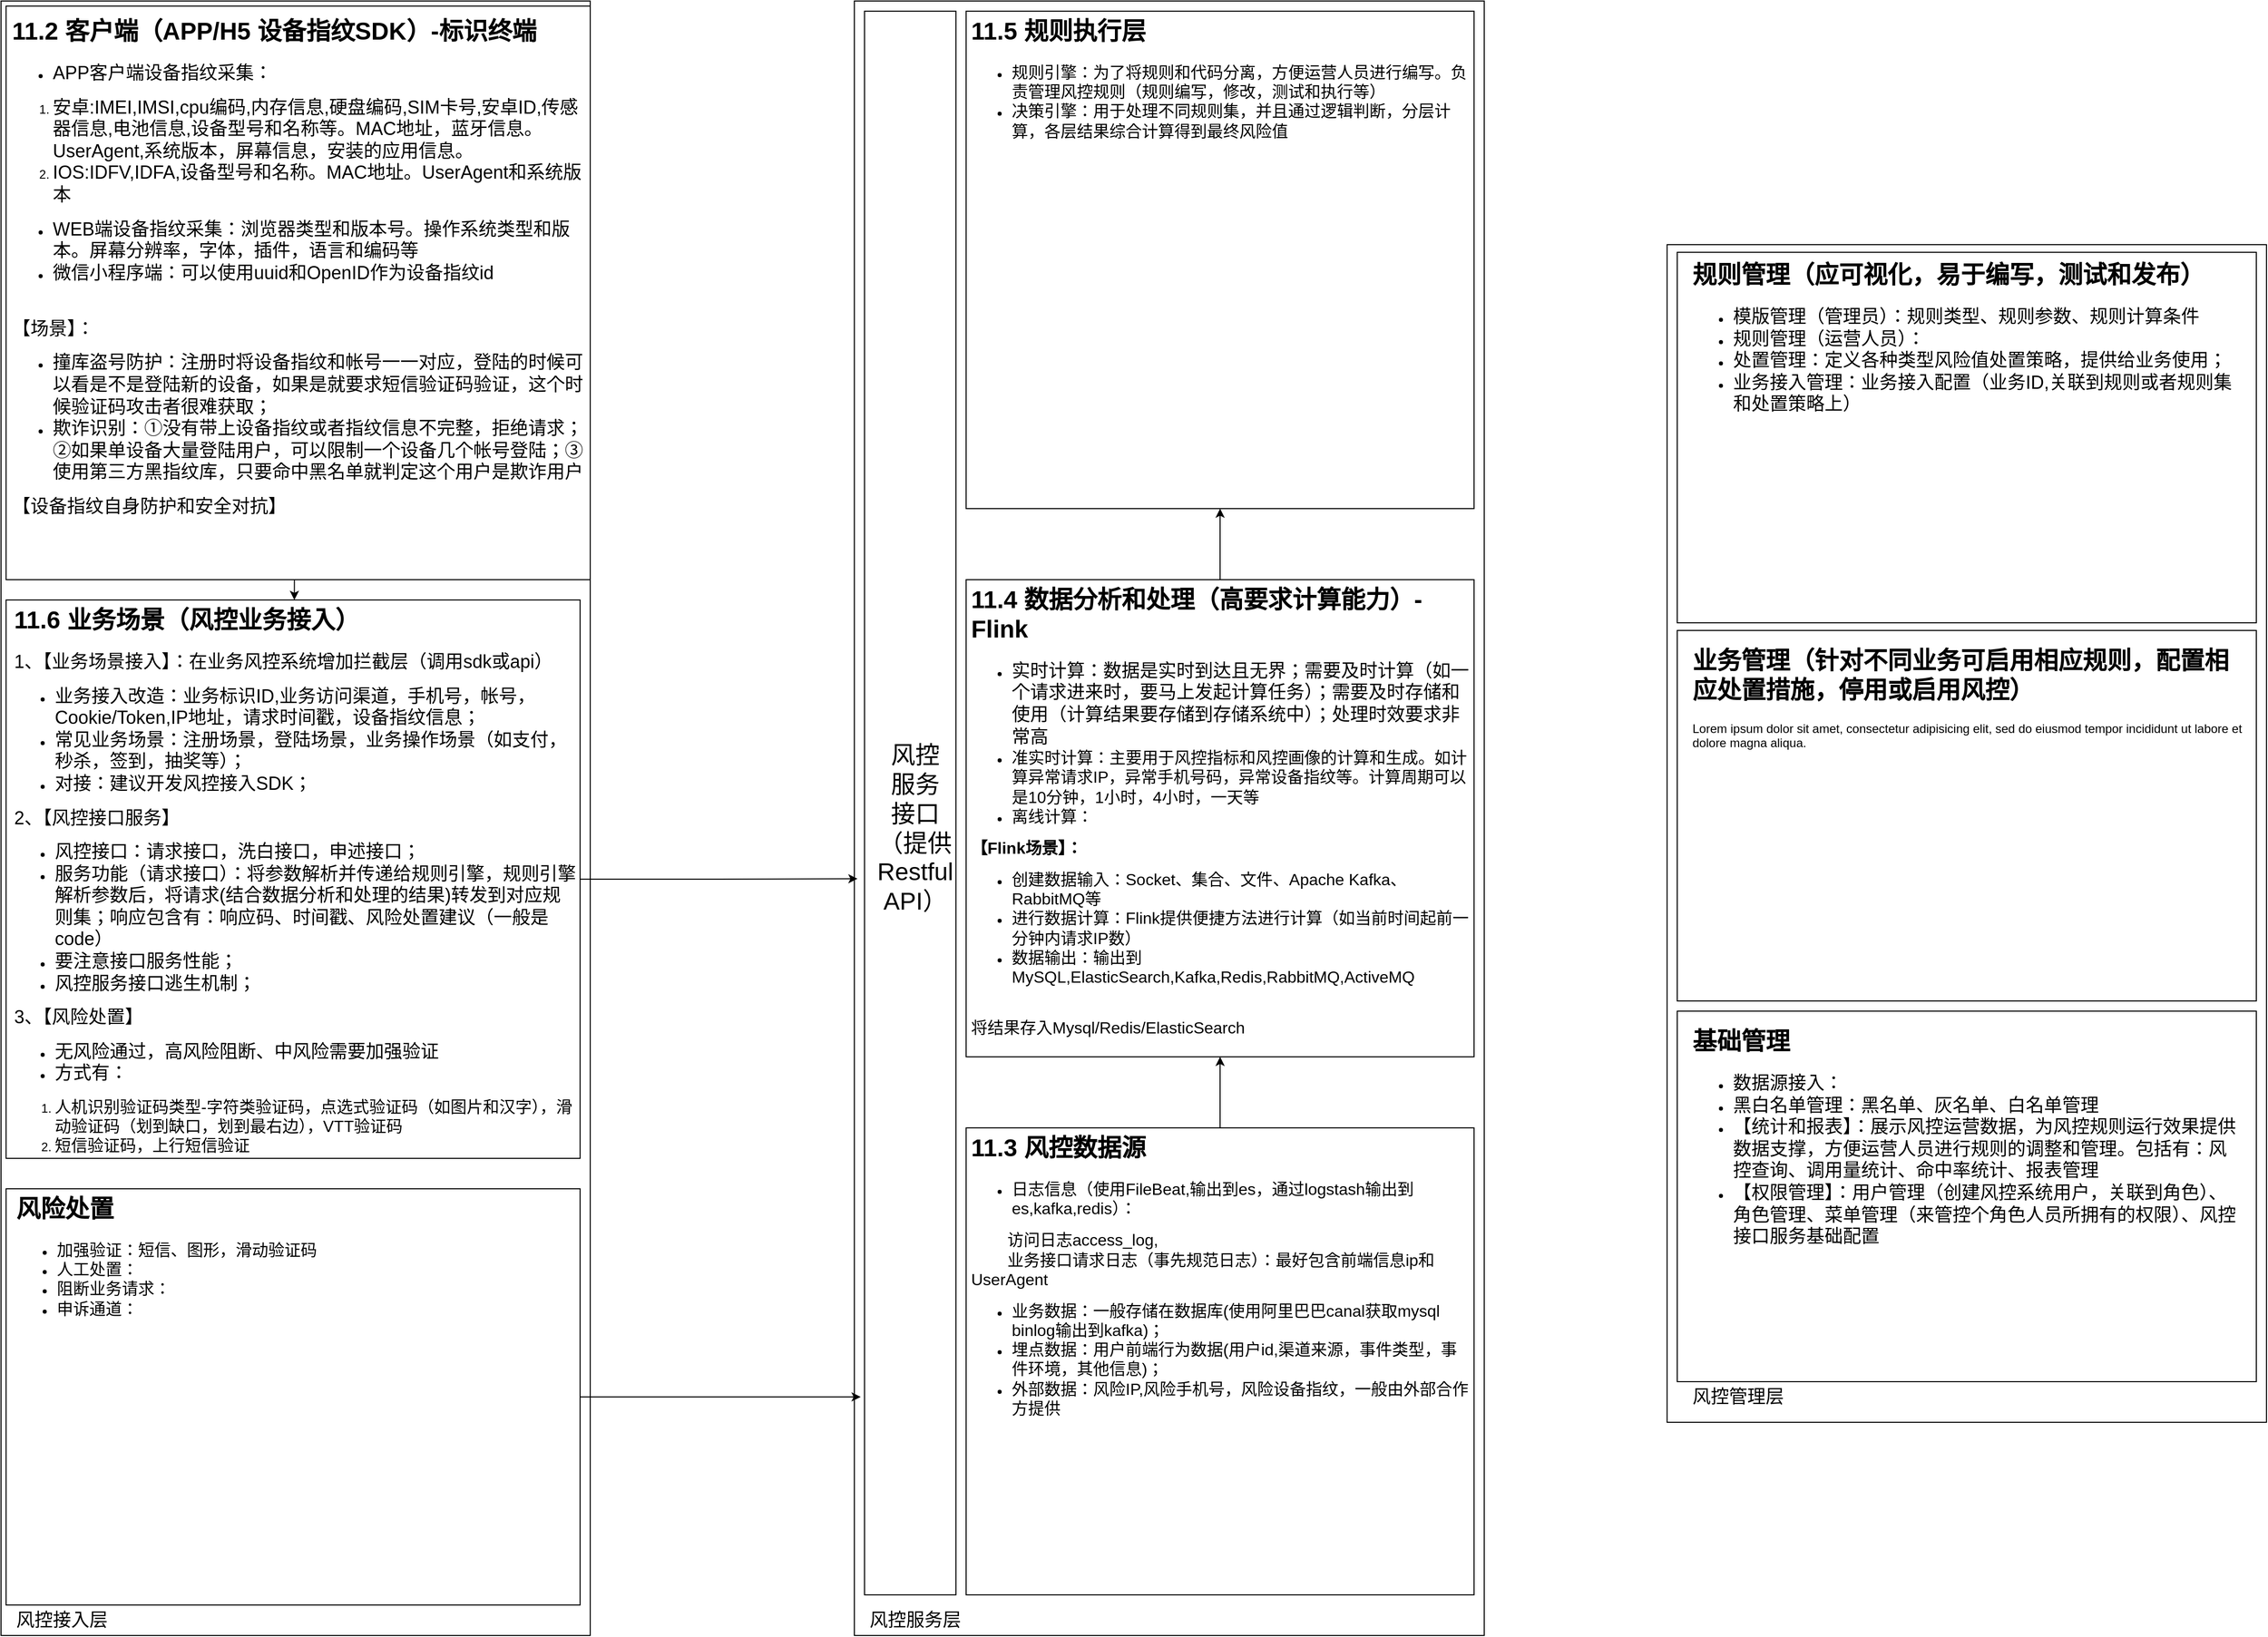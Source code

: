 <mxfile version="23.1.1" type="github" pages="3">
  <diagram name="11.1 风控系统架构" id="XMnR2HnNRaRxLVpBdGDN">
    <mxGraphModel dx="1120" dy="468" grid="1" gridSize="10" guides="1" tooltips="1" connect="1" arrows="1" fold="1" page="1" pageScale="2" pageWidth="1169" pageHeight="827" math="0" shadow="0">
      <root>
        <mxCell id="0" />
        <mxCell id="1" parent="0" />
        <mxCell id="suniY4hi-ckUv4VBZ5T7-12" value="" style="rounded=0;whiteSpace=wrap;html=1;" parent="1" vertex="1">
          <mxGeometry x="20" y="40" width="580" height="1610" as="geometry" />
        </mxCell>
        <mxCell id="suniY4hi-ckUv4VBZ5T7-13" value="" style="rounded=0;whiteSpace=wrap;html=1;" parent="1" vertex="1">
          <mxGeometry x="860" y="40" width="620" height="1610" as="geometry" />
        </mxCell>
        <mxCell id="suniY4hi-ckUv4VBZ5T7-14" value="" style="rounded=0;whiteSpace=wrap;html=1;" parent="1" vertex="1">
          <mxGeometry x="1660" y="280" width="590" height="1160" as="geometry" />
        </mxCell>
        <mxCell id="suniY4hi-ckUv4VBZ5T7-15" value="&lt;span style=&quot;font-size: 18px;&quot;&gt;风控接入层&lt;/span&gt;" style="text;html=1;strokeColor=none;fillColor=none;align=center;verticalAlign=middle;whiteSpace=wrap;rounded=0;" parent="1" vertex="1">
          <mxGeometry x="20" y="1620" width="120" height="30" as="geometry" />
        </mxCell>
        <mxCell id="suniY4hi-ckUv4VBZ5T7-19" value="&lt;span style=&quot;font-size: 18px;&quot;&gt;风控管理层&lt;/span&gt;" style="text;html=1;strokeColor=none;fillColor=none;align=center;verticalAlign=middle;whiteSpace=wrap;rounded=0;" parent="1" vertex="1">
          <mxGeometry x="1670" y="1400" width="120" height="30" as="geometry" />
        </mxCell>
        <mxCell id="suniY4hi-ckUv4VBZ5T7-20" value="&lt;span style=&quot;font-size: 18px;&quot;&gt;风控服务层&lt;/span&gt;" style="text;html=1;strokeColor=none;fillColor=none;align=center;verticalAlign=middle;whiteSpace=wrap;rounded=0;" parent="1" vertex="1">
          <mxGeometry x="860" y="1620" width="120" height="30" as="geometry" />
        </mxCell>
        <mxCell id="suniY4hi-ckUv4VBZ5T7-23" value="" style="verticalLabelPosition=bottom;verticalAlign=top;html=1;shape=mxgraph.basic.rect;fillColor2=none;strokeWidth=1;size=20;indent=5;" parent="1" vertex="1">
          <mxGeometry x="870" y="50" width="90" height="1560" as="geometry" />
        </mxCell>
        <mxCell id="suniY4hi-ckUv4VBZ5T7-25" value="&lt;font style=&quot;font-size: 24px;&quot;&gt;风控&lt;br&gt;服务&lt;br&gt;接口（提供Restful API）&lt;/font&gt;" style="text;html=1;strokeColor=none;fillColor=none;align=center;verticalAlign=middle;whiteSpace=wrap;rounded=0;" parent="1" vertex="1">
          <mxGeometry x="890" y="840" width="60" height="30" as="geometry" />
        </mxCell>
        <mxCell id="suniY4hi-ckUv4VBZ5T7-26" value="" style="verticalLabelPosition=bottom;verticalAlign=top;html=1;shape=mxgraph.basic.rect;fillColor2=none;strokeWidth=1;size=20;indent=5;" parent="1" vertex="1">
          <mxGeometry x="970" y="1150" width="500" height="460" as="geometry" />
        </mxCell>
        <mxCell id="9OfGcog4DmEIdkGzpw0e-11" style="edgeStyle=orthogonalEdgeStyle;rounded=0;orthogonalLoop=1;jettySize=auto;html=1;exitX=0.5;exitY=0;exitDx=0;exitDy=0;entryX=0.5;entryY=1;entryDx=0;entryDy=0;" parent="1" source="suniY4hi-ckUv4VBZ5T7-27" target="suniY4hi-ckUv4VBZ5T7-29" edge="1">
          <mxGeometry relative="1" as="geometry" />
        </mxCell>
        <mxCell id="suniY4hi-ckUv4VBZ5T7-27" value="&lt;h1&gt;11.3 风控数据源&lt;/h1&gt;&lt;p&gt;&lt;/p&gt;&lt;ul&gt;&lt;li&gt;&lt;font size=&quot;3&quot;&gt;日志信息（使用FileBeat,输出到es，通过logstash输出到es,kafka,redis）：&lt;/font&gt;&lt;/li&gt;&lt;/ul&gt;&lt;span style=&quot;font-size: medium; background-color: initial;&quot;&gt;&lt;span style=&quot;white-space: pre;&quot;&gt;&#x9;&lt;/span&gt;访问日志access_log,&lt;/span&gt;&lt;br&gt;&lt;span style=&quot;font-size: medium; background-color: initial;&quot;&gt;&lt;span style=&quot;white-space: pre;&quot;&gt;&#x9;&lt;/span&gt;业务接口请求日志（事先规范日志）：最好包含前端信息ip和UserAgent&lt;/span&gt;&lt;br&gt;&lt;ul&gt;&lt;li&gt;&lt;font size=&quot;3&quot;&gt;业务数据：一般存储在数据库(使用阿里巴巴canal获取mysql binlog输出到kafka)；&lt;/font&gt;&lt;/li&gt;&lt;li&gt;&lt;font size=&quot;3&quot;&gt;埋点数据：用户前端行为数据(用户id,渠道来源，事件类型，事件环境，其他信息)；&lt;/font&gt;&lt;/li&gt;&lt;li&gt;&lt;font size=&quot;3&quot;&gt;外部数据：风险IP,风险手机号，风险设备指纹，一般由外部合作方提供&lt;/font&gt;&lt;/li&gt;&lt;/ul&gt;&lt;p&gt;&lt;/p&gt;&lt;p&gt;&lt;font size=&quot;3&quot;&gt;&lt;br&gt;&lt;/font&gt;&lt;/p&gt;" style="text;html=1;strokeColor=none;fillColor=none;spacing=5;spacingTop=-20;whiteSpace=wrap;overflow=hidden;rounded=0;" parent="1" vertex="1">
          <mxGeometry x="970" y="1150" width="500" height="460" as="geometry" />
        </mxCell>
        <mxCell id="suniY4hi-ckUv4VBZ5T7-28" value="" style="verticalLabelPosition=bottom;verticalAlign=top;html=1;shape=mxgraph.basic.rect;fillColor2=none;strokeWidth=1;size=20;indent=5;" parent="1" vertex="1">
          <mxGeometry x="970" y="610" width="500" height="470" as="geometry" />
        </mxCell>
        <mxCell id="9OfGcog4DmEIdkGzpw0e-14" style="edgeStyle=orthogonalEdgeStyle;rounded=0;orthogonalLoop=1;jettySize=auto;html=1;exitX=0.5;exitY=0;exitDx=0;exitDy=0;entryX=0.5;entryY=1;entryDx=0;entryDy=0;" parent="1" source="suniY4hi-ckUv4VBZ5T7-29" target="suniY4hi-ckUv4VBZ5T7-31" edge="1">
          <mxGeometry relative="1" as="geometry" />
        </mxCell>
        <mxCell id="suniY4hi-ckUv4VBZ5T7-29" value="&lt;h1&gt;11.4 数据分析和处理（高要求计算能力）-Flink&lt;/h1&gt;&lt;p&gt;&lt;/p&gt;&lt;ul&gt;&lt;li&gt;&lt;font style=&quot;font-size: 18px;&quot;&gt;实时计算：数据是实时到达且无界；需要及时计算（如一个请求进来时，要马上发起计算任务）；需要及时存储和使用（计算结果要存储到存储系统中）；处理时效要求非常高&lt;/font&gt;&lt;/li&gt;&lt;li&gt;&lt;font size=&quot;3&quot;&gt;准实时计算：主要用于风控指标和风控画像的计算和生成。如计算异常请求IP，异常手机号码，异常设备指纹等。计算周期可以是10分钟，1小时，4小时，一天等&lt;/font&gt;&lt;/li&gt;&lt;li&gt;&lt;font size=&quot;3&quot;&gt;离线计算：&lt;/font&gt;&lt;/li&gt;&lt;/ul&gt;&lt;div&gt;&lt;font size=&quot;3&quot;&gt;&lt;b&gt;【Flink场景】：&lt;/b&gt;&lt;/font&gt;&lt;/div&gt;&lt;div&gt;&lt;ul&gt;&lt;li&gt;&lt;font size=&quot;3&quot;&gt;创建数据输入：Socket、集合、文件、Apache Kafka、RabbitMQ等&lt;/font&gt;&lt;/li&gt;&lt;li&gt;&lt;font size=&quot;3&quot;&gt;进行数据计算：Flink提供便捷方法进行计算（如当前时间起前一分钟内请求IP数）&lt;/font&gt;&lt;/li&gt;&lt;li&gt;&lt;font size=&quot;3&quot;&gt;数据输出：输出到MySQL,ElasticSearch,Kafka,Redis,RabbitMQ,ActiveMQ&lt;/font&gt;&lt;/li&gt;&lt;/ul&gt;&lt;/div&gt;&lt;div&gt;&lt;font size=&quot;3&quot;&gt;&lt;br&gt;&lt;/font&gt;&lt;/div&gt;&lt;div&gt;&lt;font size=&quot;3&quot;&gt;将结果存入Mysql/Redis/ElasticSearch&lt;/font&gt;&lt;/div&gt;&lt;p&gt;&lt;/p&gt;" style="text;html=1;strokeColor=none;fillColor=none;spacing=5;spacingTop=-20;whiteSpace=wrap;overflow=hidden;rounded=0;" parent="1" vertex="1">
          <mxGeometry x="970" y="610" width="500" height="470" as="geometry" />
        </mxCell>
        <mxCell id="suniY4hi-ckUv4VBZ5T7-30" value="" style="verticalLabelPosition=bottom;verticalAlign=top;html=1;shape=mxgraph.basic.rect;fillColor2=none;strokeWidth=1;size=20;indent=5;" parent="1" vertex="1">
          <mxGeometry x="970" y="50" width="500" height="490" as="geometry" />
        </mxCell>
        <mxCell id="suniY4hi-ckUv4VBZ5T7-31" value="&lt;h1&gt;11.5 规则执行层&lt;/h1&gt;&lt;p&gt;&lt;/p&gt;&lt;ul&gt;&lt;li&gt;&lt;font size=&quot;3&quot;&gt;规则引擎：为了将规则和代码分离，方便运营人员进行编写。负责管理风控规则（规则编写，修改，测试和执行等）&lt;/font&gt;&lt;/li&gt;&lt;li&gt;&lt;font size=&quot;3&quot;&gt;决策引擎：用于处理不同规则集，并且通过逻辑判断，分层计算，各层结果综合计算得到最终风险值&lt;/font&gt;&lt;/li&gt;&lt;/ul&gt;&lt;p&gt;&lt;/p&gt;" style="text;html=1;strokeColor=none;fillColor=none;spacing=5;spacingTop=-20;whiteSpace=wrap;overflow=hidden;rounded=0;" parent="1" vertex="1">
          <mxGeometry x="970" y="50" width="500" height="490" as="geometry" />
        </mxCell>
        <mxCell id="suniY4hi-ckUv4VBZ5T7-32" value="" style="verticalLabelPosition=bottom;verticalAlign=top;html=1;shape=mxgraph.basic.rect;fillColor2=none;strokeWidth=1;size=20;indent=5;" parent="1" vertex="1">
          <mxGeometry x="25" y="45" width="575" height="565" as="geometry" />
        </mxCell>
        <mxCell id="9OfGcog4DmEIdkGzpw0e-5" style="edgeStyle=orthogonalEdgeStyle;rounded=0;orthogonalLoop=1;jettySize=auto;html=1;exitX=0.5;exitY=1;exitDx=0;exitDy=0;entryX=0.5;entryY=0;entryDx=0;entryDy=0;" parent="1" source="suniY4hi-ckUv4VBZ5T7-34" target="suniY4hi-ckUv4VBZ5T7-39" edge="1">
          <mxGeometry relative="1" as="geometry" />
        </mxCell>
        <mxCell id="suniY4hi-ckUv4VBZ5T7-34" value="&lt;h1&gt;11.2 客户端（APP/H5 设备指纹SDK）-标识终端&lt;/h1&gt;&lt;p&gt;&lt;/p&gt;&lt;ul&gt;&lt;li&gt;&lt;font style=&quot;font-size: 18px;&quot;&gt;APP客户端设备指纹采集：&lt;/font&gt;&lt;/li&gt;&lt;/ul&gt;&lt;ol&gt;&lt;li&gt;&lt;span style=&quot;font-size: 18px;&quot;&gt;安卓:IMEI,IMSI,cpu编码,内存信息,硬盘编码,SIM卡号,安卓ID,传感器信息,电池信息,设备型号和名称等。MAC地址，蓝牙信息。UserAgent,系统版本，屏幕信息，安装的应用信息。&lt;/span&gt;&lt;/li&gt;&lt;li&gt;&lt;span style=&quot;font-size: 18px;&quot;&gt;IOS:IDFV,IDFA,设备型号和名称。MAC地址。UserAgent和系统版本&lt;/span&gt;&lt;/li&gt;&lt;/ol&gt;&lt;ul&gt;&lt;li&gt;&lt;font style=&quot;font-size: 18px;&quot;&gt;WEB端设备指纹采集：浏览器类型和版本号。操作系统类型和版本。屏幕分辨率，字体，插件，语言和编码等&lt;/font&gt;&lt;/li&gt;&lt;li&gt;&lt;font style=&quot;font-size: 18px;&quot;&gt;微信小程序端：可以使用uuid和OpenID作为设备指纹id&lt;/font&gt;&lt;/li&gt;&lt;/ul&gt;&lt;div&gt;&lt;span style=&quot;font-size: 18px;&quot;&gt;&lt;br&gt;&lt;/span&gt;&lt;/div&gt;&lt;div&gt;&lt;span style=&quot;font-size: 18px;&quot;&gt;【场景】：&lt;/span&gt;&lt;/div&gt;&lt;div&gt;&lt;ul&gt;&lt;li&gt;&lt;span style=&quot;font-size: 18px;&quot;&gt;撞库盗号防护：注册时将设备指纹和帐号一一对应，登陆的时候可以看是不是登陆新的设备，如果是就要求短信验证码验证，这个时候验证码攻击者很难获取；&lt;/span&gt;&lt;/li&gt;&lt;li&gt;&lt;span style=&quot;font-size: 18px;&quot;&gt;欺诈识别：①没有带上设备指纹或者指纹信息不完整，拒绝请求；②如果单设备大量登陆用户，可以限制一个设备几个帐号登陆；③使用第三方黑指纹库，只要命中黑名单就判定这个用户是欺诈用户&lt;/span&gt;&lt;/li&gt;&lt;/ul&gt;&lt;/div&gt;&lt;p&gt;&lt;/p&gt;&lt;p&gt;&lt;font style=&quot;font-size: 18px;&quot;&gt;【设备指纹自身防护和安全&lt;/font&gt;&lt;span style=&quot;font-size: 18px; background-color: initial;&quot;&gt;对抗】&lt;/span&gt;&lt;/p&gt;" style="text;html=1;strokeColor=none;fillColor=none;spacing=5;spacingTop=-20;whiteSpace=wrap;overflow=hidden;rounded=0;" parent="1" vertex="1">
          <mxGeometry x="26.25" y="50" width="573.75" height="560" as="geometry" />
        </mxCell>
        <mxCell id="suniY4hi-ckUv4VBZ5T7-36" value="" style="verticalLabelPosition=bottom;verticalAlign=top;html=1;shape=mxgraph.basic.rect;fillColor2=none;strokeWidth=1;size=20;indent=5;" parent="1" vertex="1">
          <mxGeometry x="25" y="630" width="565" height="550" as="geometry" />
        </mxCell>
        <mxCell id="suniY4hi-ckUv4VBZ5T7-37" value="" style="verticalLabelPosition=bottom;verticalAlign=top;html=1;shape=mxgraph.basic.rect;fillColor2=none;strokeWidth=1;size=20;indent=5;" parent="1" vertex="1">
          <mxGeometry x="25" y="1210" width="565" height="410" as="geometry" />
        </mxCell>
        <mxCell id="suniY4hi-ckUv4VBZ5T7-39" value="&lt;h1&gt;11.6 业务场景（风控业务接入）&lt;/h1&gt;&lt;p&gt;&lt;font style=&quot;font-size: 18px;&quot;&gt;1、【业务场景接入】：在业务风控系统增加拦截层（调用sdk或api）&lt;/font&gt;&lt;/p&gt;&lt;p&gt;&lt;/p&gt;&lt;ul&gt;&lt;li&gt;&lt;span style=&quot;font-size: 18px;&quot;&gt;业务接入改造：业务标识ID,业务访问渠道，手机号，帐号，Cookie/Token,IP地址，请求时间戳，设备指纹信息；&lt;/span&gt;&lt;/li&gt;&lt;li&gt;&lt;span style=&quot;font-size: 18px;&quot;&gt;常见业务场景：注册场景，登陆场景，业务操作场景（如支付，秒杀，签到，抽奖等）；&lt;/span&gt;&lt;/li&gt;&lt;li&gt;&lt;span style=&quot;font-size: 18px;&quot;&gt;对接：建议开发风控接入SDK；&lt;/span&gt;&lt;/li&gt;&lt;/ul&gt;&lt;div&gt;&lt;span style=&quot;font-size: 18px;&quot;&gt;2、【风控接口服务】&lt;/span&gt;&lt;/div&gt;&lt;ul&gt;&lt;li&gt;&lt;span style=&quot;font-size: 18px;&quot;&gt;风控接口：请求接口，洗白接口，申述接口；&lt;/span&gt;&lt;/li&gt;&lt;li&gt;&lt;span style=&quot;font-size: 18px;&quot;&gt;服务功能（请求接口）：将参数解析并传递给规则引擎，规则引擎解析参数后，将请求(结合数据分析和处理的结果)转发到对应规则集；响应包含有：响应码、时间戳、风险处置建议（一般是code）&lt;/span&gt;&lt;/li&gt;&lt;li&gt;&lt;font style=&quot;font-size: 18px;&quot;&gt;要注意接口服务性能；&lt;/font&gt;&lt;/li&gt;&lt;li&gt;&lt;span style=&quot;font-size: 18px;&quot;&gt;风控服务接口逃生机制；&lt;/span&gt;&lt;/li&gt;&lt;/ul&gt;&lt;div&gt;&lt;span style=&quot;font-size: 18px;&quot;&gt;3、【风险处置】&lt;/span&gt;&lt;/div&gt;&lt;div&gt;&lt;ul&gt;&lt;li&gt;&lt;font style=&quot;font-size: 18px;&quot;&gt;无风险通过，高风险阻断、中风险需要加强验证&lt;/font&gt;&lt;br&gt;&lt;/li&gt;&lt;li&gt;&lt;font style=&quot;font-size: 18px;&quot;&gt;方式有：&lt;/font&gt;&lt;/li&gt;&lt;/ul&gt;&lt;ol&gt;&lt;li&gt;&lt;span style=&quot;background-color: initial;&quot;&gt;&lt;font size=&quot;3&quot;&gt;人机识别验证码类型-字符类验证码，点选式验证码（如图片和汉字），滑动验证码（划到缺口，划到最右边），VTT验证码&lt;/font&gt;&lt;/span&gt;&lt;/li&gt;&lt;li&gt;&lt;span style=&quot;background-color: initial;&quot;&gt;&lt;font size=&quot;3&quot;&gt;短信验证码，上行短信验证&lt;/font&gt;&lt;br&gt;&lt;/span&gt;&lt;/li&gt;&lt;/ol&gt;&lt;/div&gt;&lt;p&gt;&lt;/p&gt;" style="text;html=1;strokeColor=none;fillColor=none;spacing=5;spacingTop=-20;whiteSpace=wrap;overflow=hidden;rounded=0;" parent="1" vertex="1">
          <mxGeometry x="27.5" y="630" width="562.5" height="550" as="geometry" />
        </mxCell>
        <mxCell id="suniY4hi-ckUv4VBZ5T7-40" value="&lt;h1&gt;风险处置&lt;/h1&gt;&lt;p&gt;&lt;/p&gt;&lt;ul&gt;&lt;li&gt;&lt;font size=&quot;3&quot;&gt;加强验证：短信、图形，滑动验证码&lt;/font&gt;&lt;/li&gt;&lt;li&gt;&lt;font size=&quot;3&quot;&gt;人工处置：&lt;/font&gt;&lt;/li&gt;&lt;li&gt;&lt;font size=&quot;3&quot;&gt;阻断业务请求：&lt;/font&gt;&lt;/li&gt;&lt;li&gt;&lt;font size=&quot;3&quot;&gt;申诉通道：&lt;/font&gt;&lt;/li&gt;&lt;/ul&gt;&lt;p&gt;&lt;/p&gt;" style="text;html=1;strokeColor=none;fillColor=none;spacing=5;spacingTop=-20;whiteSpace=wrap;overflow=hidden;rounded=0;" parent="1" vertex="1">
          <mxGeometry x="30" y="1210" width="560" height="410" as="geometry" />
        </mxCell>
        <mxCell id="suniY4hi-ckUv4VBZ5T7-44" value="" style="verticalLabelPosition=bottom;verticalAlign=top;html=1;shape=mxgraph.basic.rect;fillColor2=none;strokeWidth=1;size=20;indent=5;" parent="1" vertex="1">
          <mxGeometry x="1670" y="287.5" width="570" height="365" as="geometry" />
        </mxCell>
        <mxCell id="suniY4hi-ckUv4VBZ5T7-45" value="" style="verticalLabelPosition=bottom;verticalAlign=top;html=1;shape=mxgraph.basic.rect;fillColor2=none;strokeWidth=1;size=20;indent=5;" parent="1" vertex="1">
          <mxGeometry x="1670" y="660" width="570" height="365" as="geometry" />
        </mxCell>
        <mxCell id="suniY4hi-ckUv4VBZ5T7-46" value="" style="verticalLabelPosition=bottom;verticalAlign=top;html=1;shape=mxgraph.basic.rect;fillColor2=none;strokeWidth=1;size=20;indent=5;" parent="1" vertex="1">
          <mxGeometry x="1670" y="1035" width="570" height="365" as="geometry" />
        </mxCell>
        <mxCell id="suniY4hi-ckUv4VBZ5T7-47" value="&lt;h1&gt;规则管理（应可视化，易于编写，测试和发布）&lt;/h1&gt;&lt;p&gt;&lt;/p&gt;&lt;ul&gt;&lt;li&gt;&lt;font style=&quot;font-size: 18px;&quot;&gt;模版管理（管理员）：规则类型、规则参数、规则计算条件&lt;/font&gt;&lt;/li&gt;&lt;li&gt;&lt;font style=&quot;font-size: 18px;&quot;&gt;规则管理（运营人员）：&lt;/font&gt;&lt;/li&gt;&lt;li&gt;&lt;font style=&quot;font-size: 18px;&quot;&gt;处置管理：定义各种类型风险值处置策略，提供给业务使用；&lt;/font&gt;&lt;/li&gt;&lt;li&gt;&lt;font style=&quot;font-size: 18px;&quot;&gt;业务接入管理：业务接入配置（业务ID,关联到规则或者规则集和处置策略上）&lt;/font&gt;&lt;/li&gt;&lt;/ul&gt;&lt;p&gt;&lt;/p&gt;" style="text;html=1;strokeColor=none;fillColor=none;spacing=5;spacingTop=-20;whiteSpace=wrap;overflow=hidden;rounded=0;" parent="1" vertex="1">
          <mxGeometry x="1680" y="290" width="550" height="350" as="geometry" />
        </mxCell>
        <mxCell id="suniY4hi-ckUv4VBZ5T7-48" value="&lt;h1&gt;业务管理（针对不同业务可启用相应规则，配置相应处置措施，停用或启用风控）&lt;/h1&gt;&lt;p&gt;Lorem ipsum dolor sit amet, consectetur adipisicing elit, sed do eiusmod tempor incididunt ut labore et dolore magna aliqua.&lt;/p&gt;" style="text;html=1;strokeColor=none;fillColor=none;spacing=5;spacingTop=-20;whiteSpace=wrap;overflow=hidden;rounded=0;" parent="1" vertex="1">
          <mxGeometry x="1680" y="670" width="550" height="340" as="geometry" />
        </mxCell>
        <mxCell id="suniY4hi-ckUv4VBZ5T7-49" value="&lt;h1&gt;基础管理&lt;/h1&gt;&lt;p&gt;&lt;/p&gt;&lt;ul&gt;&lt;li&gt;&lt;font style=&quot;font-size: 18px;&quot;&gt;数据源接入：&lt;/font&gt;&lt;/li&gt;&lt;li&gt;&lt;font style=&quot;font-size: 18px;&quot;&gt;黑白名单管理：黑名单、灰名单、白名单管理&lt;/font&gt;&lt;/li&gt;&lt;li&gt;&lt;font style=&quot;font-size: 18px;&quot;&gt;【统计和报表】：展示风控运营数据，为风控规则运行效果提供数据支撑，方便运营人员进行规则的调整和管理。包括有：风控查询、调用量统计、命中率统计、报表管理&lt;/font&gt;&lt;/li&gt;&lt;li&gt;&lt;font style=&quot;font-size: 18px;&quot;&gt;【权限管理】：用户管理（创建风控系统用户，关联到角色）、角色管理、菜单管理（来管控个角色人员所拥有的权限）、风控接口服务基础配置&lt;/font&gt;&lt;/li&gt;&lt;/ul&gt;&lt;p&gt;&lt;/p&gt;" style="text;html=1;strokeColor=none;fillColor=none;spacing=5;spacingTop=-20;whiteSpace=wrap;overflow=hidden;rounded=0;" parent="1" vertex="1">
          <mxGeometry x="1680" y="1045" width="550" height="345" as="geometry" />
        </mxCell>
        <mxCell id="9OfGcog4DmEIdkGzpw0e-10" style="edgeStyle=orthogonalEdgeStyle;rounded=0;orthogonalLoop=1;jettySize=auto;html=1;exitX=1;exitY=0.5;exitDx=0;exitDy=0;entryX=-0.042;entryY=0.875;entryDx=0;entryDy=0;entryPerimeter=0;" parent="1" source="suniY4hi-ckUv4VBZ5T7-40" target="suniY4hi-ckUv4VBZ5T7-23" edge="1">
          <mxGeometry relative="1" as="geometry" />
        </mxCell>
        <mxCell id="umbqmuaTihPOPtH95g4i-1" style="edgeStyle=orthogonalEdgeStyle;rounded=0;orthogonalLoop=1;jettySize=auto;html=1;exitX=1;exitY=0.5;exitDx=0;exitDy=0;entryX=0.005;entryY=0.537;entryDx=0;entryDy=0;entryPerimeter=0;" parent="1" source="suniY4hi-ckUv4VBZ5T7-39" target="suniY4hi-ckUv4VBZ5T7-13" edge="1">
          <mxGeometry relative="1" as="geometry" />
        </mxCell>
      </root>
    </mxGraphModel>
  </diagram>
  <diagram id="wzcSj5rFRD3nUaCVPtE8" name="11.4 数据分析和计算">
    <mxGraphModel dx="1120" dy="468" grid="1" gridSize="10" guides="1" tooltips="1" connect="1" arrows="1" fold="1" page="1" pageScale="1" pageWidth="1169" pageHeight="827" math="0" shadow="0">
      <root>
        <mxCell id="0" />
        <mxCell id="1" parent="0" />
        <mxCell id="EVVN6Cf9p_QMSt45fL2O-15" value="" style="rounded=0;whiteSpace=wrap;html=1;" parent="1" vertex="1">
          <mxGeometry x="780" y="130" width="220" height="350" as="geometry" />
        </mxCell>
        <mxCell id="EVVN6Cf9p_QMSt45fL2O-13" value="" style="rounded=0;whiteSpace=wrap;html=1;" parent="1" vertex="1">
          <mxGeometry x="470" y="135" width="160" height="75" as="geometry" />
        </mxCell>
        <mxCell id="EVVN6Cf9p_QMSt45fL2O-10" value="" style="rounded=0;whiteSpace=wrap;html=1;" parent="1" vertex="1">
          <mxGeometry x="100" y="130" width="160" height="70" as="geometry" />
        </mxCell>
        <mxCell id="EVVN6Cf9p_QMSt45fL2O-11" value="" style="rounded=0;whiteSpace=wrap;html=1;" parent="1" vertex="1">
          <mxGeometry x="100" y="130" width="160" height="90" as="geometry" />
        </mxCell>
        <mxCell id="XRURW3PFTgRW1XaGB1Jw-1" value="" style="rounded=0;whiteSpace=wrap;html=1;shadow=1;" parent="1" vertex="1">
          <mxGeometry x="40" y="40" width="1090" height="750" as="geometry" />
        </mxCell>
        <mxCell id="XRURW3PFTgRW1XaGB1Jw-2" value="&lt;font style=&quot;font-size: 48px;&quot;&gt;11.4 数据分析和计算&lt;/font&gt;" style="text;html=1;strokeColor=none;fillColor=none;align=center;verticalAlign=middle;whiteSpace=wrap;rounded=0;" parent="1" vertex="1">
          <mxGeometry x="230" y="620" width="670" height="120" as="geometry" />
        </mxCell>
        <mxCell id="EVVN6Cf9p_QMSt45fL2O-4" style="edgeStyle=orthogonalEdgeStyle;rounded=0;orthogonalLoop=1;jettySize=auto;html=1;" parent="1" source="EVVN6Cf9p_QMSt45fL2O-1" target="EVVN6Cf9p_QMSt45fL2O-3" edge="1">
          <mxGeometry relative="1" as="geometry" />
        </mxCell>
        <mxCell id="EVVN6Cf9p_QMSt45fL2O-5" value="实时/准实时" style="text;html=1;strokeColor=none;fillColor=none;align=center;verticalAlign=middle;whiteSpace=wrap;rounded=0;" parent="1" vertex="1">
          <mxGeometry x="340" y="140" width="80" height="30" as="geometry" />
        </mxCell>
        <mxCell id="EVVN6Cf9p_QMSt45fL2O-6" value="计算" style="text;html=1;strokeColor=none;fillColor=none;align=center;verticalAlign=middle;whiteSpace=wrap;rounded=0;" parent="1" vertex="1">
          <mxGeometry x="350" y="170" width="60" height="30" as="geometry" />
        </mxCell>
        <mxCell id="EVVN6Cf9p_QMSt45fL2O-12" value="" style="whiteSpace=wrap;html=1;" parent="1" vertex="1">
          <mxGeometry x="120" y="130" width="180" height="80" as="geometry" />
        </mxCell>
        <mxCell id="EVVN6Cf9p_QMSt45fL2O-14" value="" style="rounded=0;whiteSpace=wrap;html=1;" parent="1" vertex="1">
          <mxGeometry x="450" y="130" width="160" height="75" as="geometry" />
        </mxCell>
        <mxCell id="EVVN6Cf9p_QMSt45fL2O-24" style="edgeStyle=orthogonalEdgeStyle;rounded=0;orthogonalLoop=1;jettySize=auto;html=1;exitX=0.5;exitY=1;exitDx=0;exitDy=0;" parent="1" source="EVVN6Cf9p_QMSt45fL2O-1" target="EVVN6Cf9p_QMSt45fL2O-21" edge="1">
          <mxGeometry relative="1" as="geometry" />
        </mxCell>
        <mxCell id="EVVN6Cf9p_QMSt45fL2O-1" value="实时数据流（Flume/Kafka/Logstash）" style="text;html=1;strokeColor=none;fillColor=none;align=center;verticalAlign=middle;whiteSpace=wrap;rounded=0;shadow=1;" parent="1" vertex="1">
          <mxGeometry x="120" y="130" width="180" height="80" as="geometry" />
        </mxCell>
        <mxCell id="EVVN6Cf9p_QMSt45fL2O-17" style="edgeStyle=orthogonalEdgeStyle;rounded=0;orthogonalLoop=1;jettySize=auto;html=1;exitX=0;exitY=0;exitDx=0;exitDy=0;entryX=0;entryY=0;entryDx=0;entryDy=0;" parent="1" source="EVVN6Cf9p_QMSt45fL2O-3" target="EVVN6Cf9p_QMSt45fL2O-14" edge="1">
          <mxGeometry relative="1" as="geometry" />
        </mxCell>
        <mxCell id="EVVN6Cf9p_QMSt45fL2O-3" value="Flink计算框架" style="text;html=1;strokeColor=none;fillColor=none;align=center;verticalAlign=middle;whiteSpace=wrap;rounded=0;" parent="1" vertex="1">
          <mxGeometry x="450" y="130" width="160" height="80" as="geometry" />
        </mxCell>
        <mxCell id="EVVN6Cf9p_QMSt45fL2O-16" value="" style="rounded=0;whiteSpace=wrap;html=1;" parent="1" vertex="1">
          <mxGeometry x="720" y="135" width="210" height="360" as="geometry" />
        </mxCell>
        <mxCell id="EVVN6Cf9p_QMSt45fL2O-37" style="edgeStyle=orthogonalEdgeStyle;rounded=0;orthogonalLoop=1;jettySize=auto;html=1;exitX=1;exitY=0.25;exitDx=0;exitDy=0;" parent="1" source="EVVN6Cf9p_QMSt45fL2O-8" target="EVVN6Cf9p_QMSt45fL2O-36" edge="1">
          <mxGeometry relative="1" as="geometry" />
        </mxCell>
        <mxCell id="EVVN6Cf9p_QMSt45fL2O-39" style="edgeStyle=orthogonalEdgeStyle;rounded=0;orthogonalLoop=1;jettySize=auto;html=1;exitX=1;exitY=0.5;exitDx=0;exitDy=0;entryX=0;entryY=0.5;entryDx=0;entryDy=0;" parent="1" source="EVVN6Cf9p_QMSt45fL2O-8" target="EVVN6Cf9p_QMSt45fL2O-38" edge="1">
          <mxGeometry relative="1" as="geometry" />
        </mxCell>
        <mxCell id="EVVN6Cf9p_QMSt45fL2O-8" value="存储层&lt;br&gt;&lt;br&gt;&lt;br&gt;&lt;br&gt;&lt;br&gt;MySQL&lt;br&gt;Redis&lt;br&gt;ElasticSearch" style="text;html=1;strokeColor=none;fillColor=none;align=center;verticalAlign=middle;whiteSpace=wrap;rounded=0;" parent="1" vertex="1">
          <mxGeometry x="720" y="130" width="210" height="360" as="geometry" />
        </mxCell>
        <mxCell id="EVVN6Cf9p_QMSt45fL2O-28" style="edgeStyle=orthogonalEdgeStyle;rounded=0;orthogonalLoop=1;jettySize=auto;html=1;exitX=1;exitY=0.5;exitDx=0;exitDy=0;" parent="1" source="EVVN6Cf9p_QMSt45fL2O-21" target="EVVN6Cf9p_QMSt45fL2O-27" edge="1">
          <mxGeometry relative="1" as="geometry" />
        </mxCell>
        <mxCell id="EVVN6Cf9p_QMSt45fL2O-21" value="" style="rounded=0;whiteSpace=wrap;html=1;" parent="1" vertex="1">
          <mxGeometry x="120" y="400" width="180" height="100" as="geometry" />
        </mxCell>
        <mxCell id="EVVN6Cf9p_QMSt45fL2O-22" value="HDFS" style="rounded=0;whiteSpace=wrap;html=1;" parent="1" vertex="1">
          <mxGeometry x="140" y="420" width="140" height="40" as="geometry" />
        </mxCell>
        <mxCell id="EVVN6Cf9p_QMSt45fL2O-23" value="离线存储" style="text;html=1;strokeColor=none;fillColor=none;align=center;verticalAlign=middle;whiteSpace=wrap;rounded=0;" parent="1" vertex="1">
          <mxGeometry x="180" y="470" width="60" height="30" as="geometry" />
        </mxCell>
        <mxCell id="EVVN6Cf9p_QMSt45fL2O-25" value="离线" style="text;html=1;strokeColor=none;fillColor=none;align=center;verticalAlign=middle;whiteSpace=wrap;rounded=0;" parent="1" vertex="1">
          <mxGeometry x="150" y="290" width="60" height="30" as="geometry" />
        </mxCell>
        <mxCell id="EVVN6Cf9p_QMSt45fL2O-26" value="计算" style="text;html=1;strokeColor=none;fillColor=none;align=center;verticalAlign=middle;whiteSpace=wrap;rounded=0;" parent="1" vertex="1">
          <mxGeometry x="210" y="290" width="60" height="30" as="geometry" />
        </mxCell>
        <mxCell id="EVVN6Cf9p_QMSt45fL2O-27" value="" style="rounded=0;whiteSpace=wrap;html=1;" parent="1" vertex="1">
          <mxGeometry x="440" y="390" width="180" height="120" as="geometry" />
        </mxCell>
        <mxCell id="EVVN6Cf9p_QMSt45fL2O-30" value="Spark SQL" style="rounded=0;whiteSpace=wrap;html=1;" parent="1" vertex="1">
          <mxGeometry x="460" y="393" width="140" height="20" as="geometry" />
        </mxCell>
        <mxCell id="EVVN6Cf9p_QMSt45fL2O-31" value="Hive" style="rounded=0;whiteSpace=wrap;html=1;" parent="1" vertex="1">
          <mxGeometry x="460" y="420" width="140" height="20" as="geometry" />
        </mxCell>
        <mxCell id="EVVN6Cf9p_QMSt45fL2O-32" value="MapReduce" style="rounded=0;whiteSpace=wrap;html=1;" parent="1" vertex="1">
          <mxGeometry x="460" y="450" width="140" height="20" as="geometry" />
        </mxCell>
        <mxCell id="EVVN6Cf9p_QMSt45fL2O-33" value="离线计算平台" style="text;html=1;strokeColor=none;fillColor=none;align=center;verticalAlign=middle;whiteSpace=wrap;rounded=0;" parent="1" vertex="1">
          <mxGeometry x="485" y="480" width="90" height="20" as="geometry" />
        </mxCell>
        <mxCell id="EVVN6Cf9p_QMSt45fL2O-36" value="API查询" style="rounded=0;whiteSpace=wrap;html=1;" parent="1" vertex="1">
          <mxGeometry x="980" y="190" width="120" height="60" as="geometry" />
        </mxCell>
        <mxCell id="EVVN6Cf9p_QMSt45fL2O-38" value="UI展示" style="rounded=0;whiteSpace=wrap;html=1;" parent="1" vertex="1">
          <mxGeometry x="980" y="280" width="120" height="60" as="geometry" />
        </mxCell>
        <mxCell id="dN9uEu7a6YrC48BRAiv8-1" style="edgeStyle=orthogonalEdgeStyle;rounded=0;orthogonalLoop=1;jettySize=auto;html=1;exitX=1;exitY=0.5;exitDx=0;exitDy=0;entryX=-0.005;entryY=0.111;entryDx=0;entryDy=0;entryPerimeter=0;" edge="1" parent="1" source="EVVN6Cf9p_QMSt45fL2O-3" target="EVVN6Cf9p_QMSt45fL2O-8">
          <mxGeometry relative="1" as="geometry" />
        </mxCell>
        <mxCell id="dN9uEu7a6YrC48BRAiv8-2" style="edgeStyle=orthogonalEdgeStyle;rounded=0;orthogonalLoop=1;jettySize=auto;html=1;exitX=1;exitY=0.5;exitDx=0;exitDy=0;entryX=-0.005;entryY=0.889;entryDx=0;entryDy=0;entryPerimeter=0;" edge="1" parent="1" source="EVVN6Cf9p_QMSt45fL2O-27" target="EVVN6Cf9p_QMSt45fL2O-8">
          <mxGeometry relative="1" as="geometry" />
        </mxCell>
      </root>
    </mxGraphModel>
  </diagram>
  <diagram id="L8qdLZ1eqA9LcOyTU5ZC" name="11.6 风控业务接入和风险处置">
    <mxGraphModel dx="1867" dy="780" grid="1" gridSize="10" guides="1" tooltips="1" connect="1" arrows="1" fold="1" page="1" pageScale="1" pageWidth="1169" pageHeight="827" math="0" shadow="0">
      <root>
        <mxCell id="0" />
        <mxCell id="1" parent="0" />
        <mxCell id="0PGCndc_J5n0JWV6YUVB-3" style="edgeStyle=orthogonalEdgeStyle;rounded=0;orthogonalLoop=1;jettySize=auto;html=1;exitX=0.25;exitY=1;exitDx=0;exitDy=0;entryX=0.25;entryY=0;entryDx=0;entryDy=0;" edge="1" parent="1" source="0PGCndc_J5n0JWV6YUVB-1" target="0PGCndc_J5n0JWV6YUVB-2">
          <mxGeometry relative="1" as="geometry" />
        </mxCell>
        <mxCell id="0PGCndc_J5n0JWV6YUVB-1" value="" style="rounded=0;whiteSpace=wrap;html=1;" vertex="1" parent="1">
          <mxGeometry x="80" y="100" width="300" height="410" as="geometry" />
        </mxCell>
        <mxCell id="0PGCndc_J5n0JWV6YUVB-4" style="edgeStyle=orthogonalEdgeStyle;rounded=0;orthogonalLoop=1;jettySize=auto;html=1;exitX=0.75;exitY=0;exitDx=0;exitDy=0;entryX=0.75;entryY=1;entryDx=0;entryDy=0;" edge="1" parent="1" source="0PGCndc_J5n0JWV6YUVB-2" target="0PGCndc_J5n0JWV6YUVB-1">
          <mxGeometry relative="1" as="geometry" />
        </mxCell>
        <mxCell id="0PGCndc_J5n0JWV6YUVB-2" value="&lt;font style=&quot;font-size: 24px;&quot;&gt;&lt;b&gt;风控处置模块&lt;/b&gt;&lt;/font&gt;" style="rounded=0;whiteSpace=wrap;html=1;" vertex="1" parent="1">
          <mxGeometry x="80" y="610" width="300" height="160" as="geometry" />
        </mxCell>
        <mxCell id="0PGCndc_J5n0JWV6YUVB-5" value="&lt;font style=&quot;font-size: 24px;&quot;&gt;&lt;b&gt;业务场景&lt;/b&gt;&lt;/font&gt;" style="text;html=1;strokeColor=none;fillColor=none;align=center;verticalAlign=middle;whiteSpace=wrap;rounded=0;" vertex="1" parent="1">
          <mxGeometry x="140" y="120" width="200" height="40" as="geometry" />
        </mxCell>
        <mxCell id="0PGCndc_J5n0JWV6YUVB-7" value="&lt;font style=&quot;font-size: 18px;&quot;&gt;注册&lt;/font&gt;" style="rounded=0;whiteSpace=wrap;html=1;" vertex="1" parent="1">
          <mxGeometry x="140" y="170" width="190" height="50" as="geometry" />
        </mxCell>
        <mxCell id="0PGCndc_J5n0JWV6YUVB-8" value="&lt;font style=&quot;font-size: 18px;&quot;&gt;登录&lt;/font&gt;" style="rounded=0;whiteSpace=wrap;html=1;" vertex="1" parent="1">
          <mxGeometry x="140" y="250" width="190" height="50" as="geometry" />
        </mxCell>
        <mxCell id="0PGCndc_J5n0JWV6YUVB-9" value="&lt;font style=&quot;font-size: 18px;&quot;&gt;支付&lt;/font&gt;" style="rounded=0;whiteSpace=wrap;html=1;" vertex="1" parent="1">
          <mxGeometry x="140" y="340" width="190" height="50" as="geometry" />
        </mxCell>
        <mxCell id="0PGCndc_J5n0JWV6YUVB-10" value="" style="rounded=0;whiteSpace=wrap;html=1;" vertex="1" parent="1">
          <mxGeometry x="580" y="100" width="250" height="660" as="geometry" />
        </mxCell>
        <mxCell id="0PGCndc_J5n0JWV6YUVB-11" value="&lt;font style=&quot;font-size: 24px;&quot;&gt;&lt;b&gt;风控接口服务&lt;/b&gt;&lt;/font&gt;" style="text;html=1;strokeColor=none;fillColor=none;align=center;verticalAlign=middle;whiteSpace=wrap;rounded=0;" vertex="1" parent="1">
          <mxGeometry x="620" y="120" width="190" height="40" as="geometry" />
        </mxCell>
        <mxCell id="0PGCndc_J5n0JWV6YUVB-12" value="&lt;span style=&quot;font-size: 18px;&quot;&gt;接口服务&lt;/span&gt;" style="rounded=0;whiteSpace=wrap;html=1;" vertex="1" parent="1">
          <mxGeometry x="610" y="180" width="190" height="50" as="geometry" />
        </mxCell>
        <mxCell id="0PGCndc_J5n0JWV6YUVB-13" value="&lt;span style=&quot;font-size: 18px;&quot;&gt;参数解析&lt;/span&gt;" style="rounded=0;whiteSpace=wrap;html=1;" vertex="1" parent="1">
          <mxGeometry x="610" y="420" width="190" height="50" as="geometry" />
        </mxCell>
        <mxCell id="0PGCndc_J5n0JWV6YUVB-14" value="&lt;span style=&quot;font-size: 18px;&quot;&gt;数据操作&lt;/span&gt;" style="rounded=0;whiteSpace=wrap;html=1;" vertex="1" parent="1">
          <mxGeometry x="620" y="650" width="190" height="50" as="geometry" />
        </mxCell>
        <mxCell id="0PGCndc_J5n0JWV6YUVB-18" style="edgeStyle=orthogonalEdgeStyle;rounded=0;orthogonalLoop=1;jettySize=auto;html=1;exitX=0;exitY=0.5;exitDx=0;exitDy=0;entryX=1;entryY=0.5;entryDx=0;entryDy=0;" edge="1" parent="1" source="0PGCndc_J5n0JWV6YUVB-15" target="0PGCndc_J5n0JWV6YUVB-14">
          <mxGeometry relative="1" as="geometry" />
        </mxCell>
        <mxCell id="0PGCndc_J5n0JWV6YUVB-15" value="&lt;font style=&quot;font-size: 18px;&quot;&gt;DB/缓存&lt;/font&gt;" style="rounded=0;whiteSpace=wrap;html=1;" vertex="1" parent="1">
          <mxGeometry x="940" y="595" width="210" height="160" as="geometry" />
        </mxCell>
        <mxCell id="0PGCndc_J5n0JWV6YUVB-19" value="&lt;font style=&quot;font-size: 18px;&quot;&gt;数据&lt;/font&gt;" style="text;html=1;strokeColor=none;fillColor=none;align=center;verticalAlign=middle;whiteSpace=wrap;rounded=0;" vertex="1" parent="1">
          <mxGeometry x="860" y="640" width="60" height="30" as="geometry" />
        </mxCell>
        <mxCell id="0PGCndc_J5n0JWV6YUVB-20" value="&lt;font style=&quot;font-size: 18px;&quot;&gt;加载&lt;/font&gt;" style="text;html=1;strokeColor=none;fillColor=none;align=center;verticalAlign=middle;whiteSpace=wrap;rounded=0;" vertex="1" parent="1">
          <mxGeometry x="860" y="680" width="60" height="30" as="geometry" />
        </mxCell>
        <mxCell id="0PGCndc_J5n0JWV6YUVB-24" style="edgeStyle=orthogonalEdgeStyle;rounded=0;orthogonalLoop=1;jettySize=auto;html=1;exitX=0.5;exitY=1;exitDx=0;exitDy=0;" edge="1" parent="1" source="0PGCndc_J5n0JWV6YUVB-21" target="0PGCndc_J5n0JWV6YUVB-15">
          <mxGeometry relative="1" as="geometry" />
        </mxCell>
        <mxCell id="0PGCndc_J5n0JWV6YUVB-21" value="&lt;font style=&quot;font-size: 18px;&quot;&gt;风控规则引擎&lt;/font&gt;" style="rounded=0;whiteSpace=wrap;html=1;" vertex="1" parent="1">
          <mxGeometry x="940" y="100" width="210" height="160" as="geometry" />
        </mxCell>
        <mxCell id="0PGCndc_J5n0JWV6YUVB-25" style="edgeStyle=orthogonalEdgeStyle;rounded=0;orthogonalLoop=1;jettySize=auto;html=1;exitX=1;exitY=0.5;exitDx=0;exitDy=0;entryX=0.006;entryY=0.656;entryDx=0;entryDy=0;entryPerimeter=0;" edge="1" parent="1" source="0PGCndc_J5n0JWV6YUVB-12" target="0PGCndc_J5n0JWV6YUVB-21">
          <mxGeometry relative="1" as="geometry" />
        </mxCell>
        <mxCell id="0PGCndc_J5n0JWV6YUVB-26" value="&lt;font style=&quot;font-size: 18px;&quot;&gt;规则&lt;/font&gt;" style="text;html=1;strokeColor=none;fillColor=none;align=center;verticalAlign=middle;whiteSpace=wrap;rounded=0;" vertex="1" parent="1">
          <mxGeometry x="850" y="170" width="60" height="30" as="geometry" />
        </mxCell>
        <mxCell id="0PGCndc_J5n0JWV6YUVB-27" value="&lt;font style=&quot;font-size: 18px;&quot;&gt;加载&lt;/font&gt;" style="text;html=1;strokeColor=none;fillColor=none;align=center;verticalAlign=middle;whiteSpace=wrap;rounded=0;" vertex="1" parent="1">
          <mxGeometry x="850" y="210" width="60" height="30" as="geometry" />
        </mxCell>
        <mxCell id="0PGCndc_J5n0JWV6YUVB-31" style="edgeStyle=orthogonalEdgeStyle;rounded=0;orthogonalLoop=1;jettySize=auto;html=1;exitX=1;exitY=0.25;exitDx=0;exitDy=0;entryX=-0.015;entryY=0.157;entryDx=0;entryDy=0;entryPerimeter=0;" edge="1" parent="1" source="0PGCndc_J5n0JWV6YUVB-1" target="0PGCndc_J5n0JWV6YUVB-10">
          <mxGeometry relative="1" as="geometry" />
        </mxCell>
        <mxCell id="0PGCndc_J5n0JWV6YUVB-32" style="edgeStyle=orthogonalEdgeStyle;rounded=0;orthogonalLoop=1;jettySize=auto;html=1;exitX=0;exitY=0.25;exitDx=0;exitDy=0;entryX=1;entryY=0.402;entryDx=0;entryDy=0;entryPerimeter=0;" edge="1" parent="1">
          <mxGeometry relative="1" as="geometry">
            <mxPoint x="580" y="370.18" as="sourcePoint" />
            <mxPoint x="380" y="370.0" as="targetPoint" />
          </mxGeometry>
        </mxCell>
        <mxCell id="0PGCndc_J5n0JWV6YUVB-33" value="&lt;font style=&quot;font-size: 18px;&quot;&gt;请求&lt;/font&gt;" style="text;html=1;strokeColor=none;fillColor=none;align=center;verticalAlign=middle;whiteSpace=wrap;rounded=0;" vertex="1" parent="1">
          <mxGeometry x="450" y="170" width="60" height="30" as="geometry" />
        </mxCell>
        <mxCell id="0PGCndc_J5n0JWV6YUVB-34" value="&lt;span style=&quot;font-size: 18px;&quot;&gt;响应&lt;/span&gt;" style="text;html=1;strokeColor=none;fillColor=none;align=center;verticalAlign=middle;whiteSpace=wrap;rounded=0;" vertex="1" parent="1">
          <mxGeometry x="450" y="340" width="60" height="30" as="geometry" />
        </mxCell>
      </root>
    </mxGraphModel>
  </diagram>
</mxfile>
